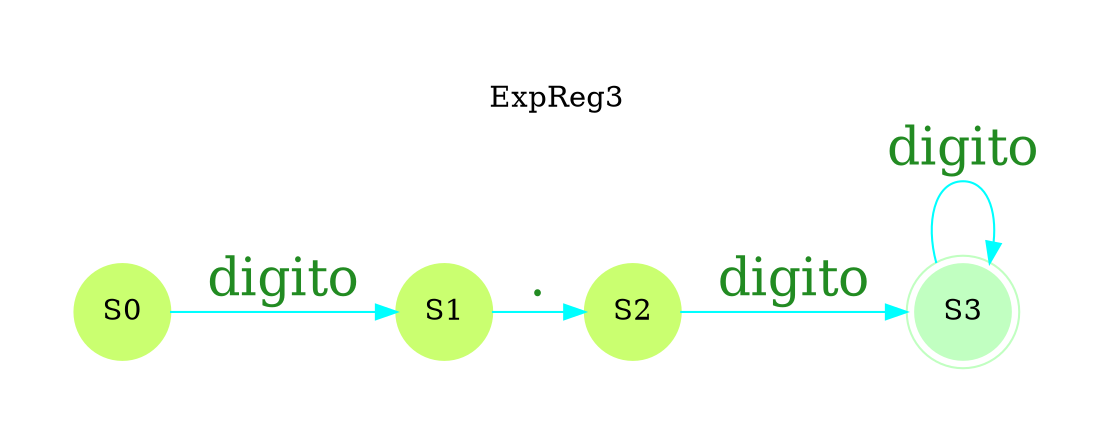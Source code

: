 digraph G{
labelloc = "t";
label = ExpReg3;
node [shape="circle", style=filled];
rankdir = LR;
graph [splines="true" forcelabels="true" pad="0.5,0.5" nodesep="0.5" overlap="false" bgcolor="white" ];
S0 [color = darkolivegreen1];
S0->S1[label="digito" color=cyan fontcolor=forestgreen fontsize=25];
S1 [color = darkolivegreen1];
S1->S2[label="." color=cyan fontcolor=forestgreen fontsize=25];
S2 [color = darkolivegreen1];
S2->S3[label="digito" color=cyan fontcolor=forestgreen fontsize=25];
S3 [color = darkolivegreen1];
S3->S3[label="digito" color=cyan fontcolor=forestgreen fontsize=25];
S3 [shape="doublecircle", color=darkseagreen1];

}
